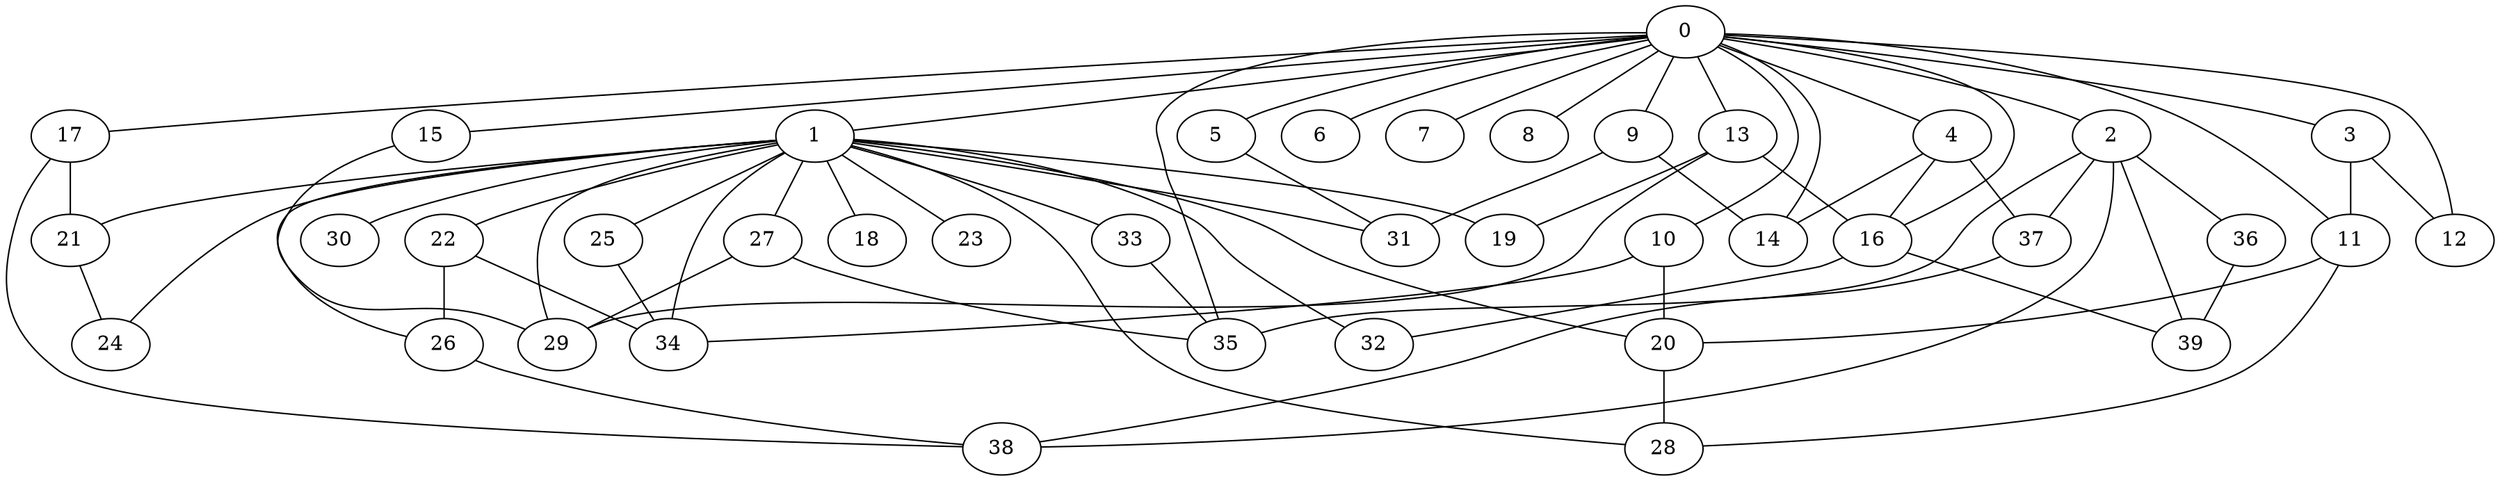 
graph graphname {
    0 -- 1
0 -- 2
0 -- 3
0 -- 4
0 -- 5
0 -- 6
0 -- 7
0 -- 8
0 -- 9
0 -- 10
0 -- 11
0 -- 12
0 -- 13
0 -- 14
0 -- 15
0 -- 16
0 -- 17
0 -- 35
1 -- 32
1 -- 34
1 -- 33
1 -- 18
1 -- 19
1 -- 20
1 -- 21
1 -- 22
1 -- 23
1 -- 24
1 -- 25
1 -- 26
1 -- 27
1 -- 28
1 -- 29
1 -- 30
1 -- 31
2 -- 35
2 -- 36
2 -- 37
2 -- 38
2 -- 39
3 -- 11
3 -- 12
4 -- 37
4 -- 14
4 -- 16
5 -- 31
9 -- 14
9 -- 31
10 -- 34
10 -- 20
11 -- 28
11 -- 20
13 -- 16
13 -- 29
13 -- 19
15 -- 29
16 -- 32
16 -- 39
17 -- 38
17 -- 21
20 -- 28
21 -- 24
22 -- 26
22 -- 34
25 -- 34
26 -- 38
27 -- 29
27 -- 35
33 -- 35
36 -- 39
37 -- 38

}
